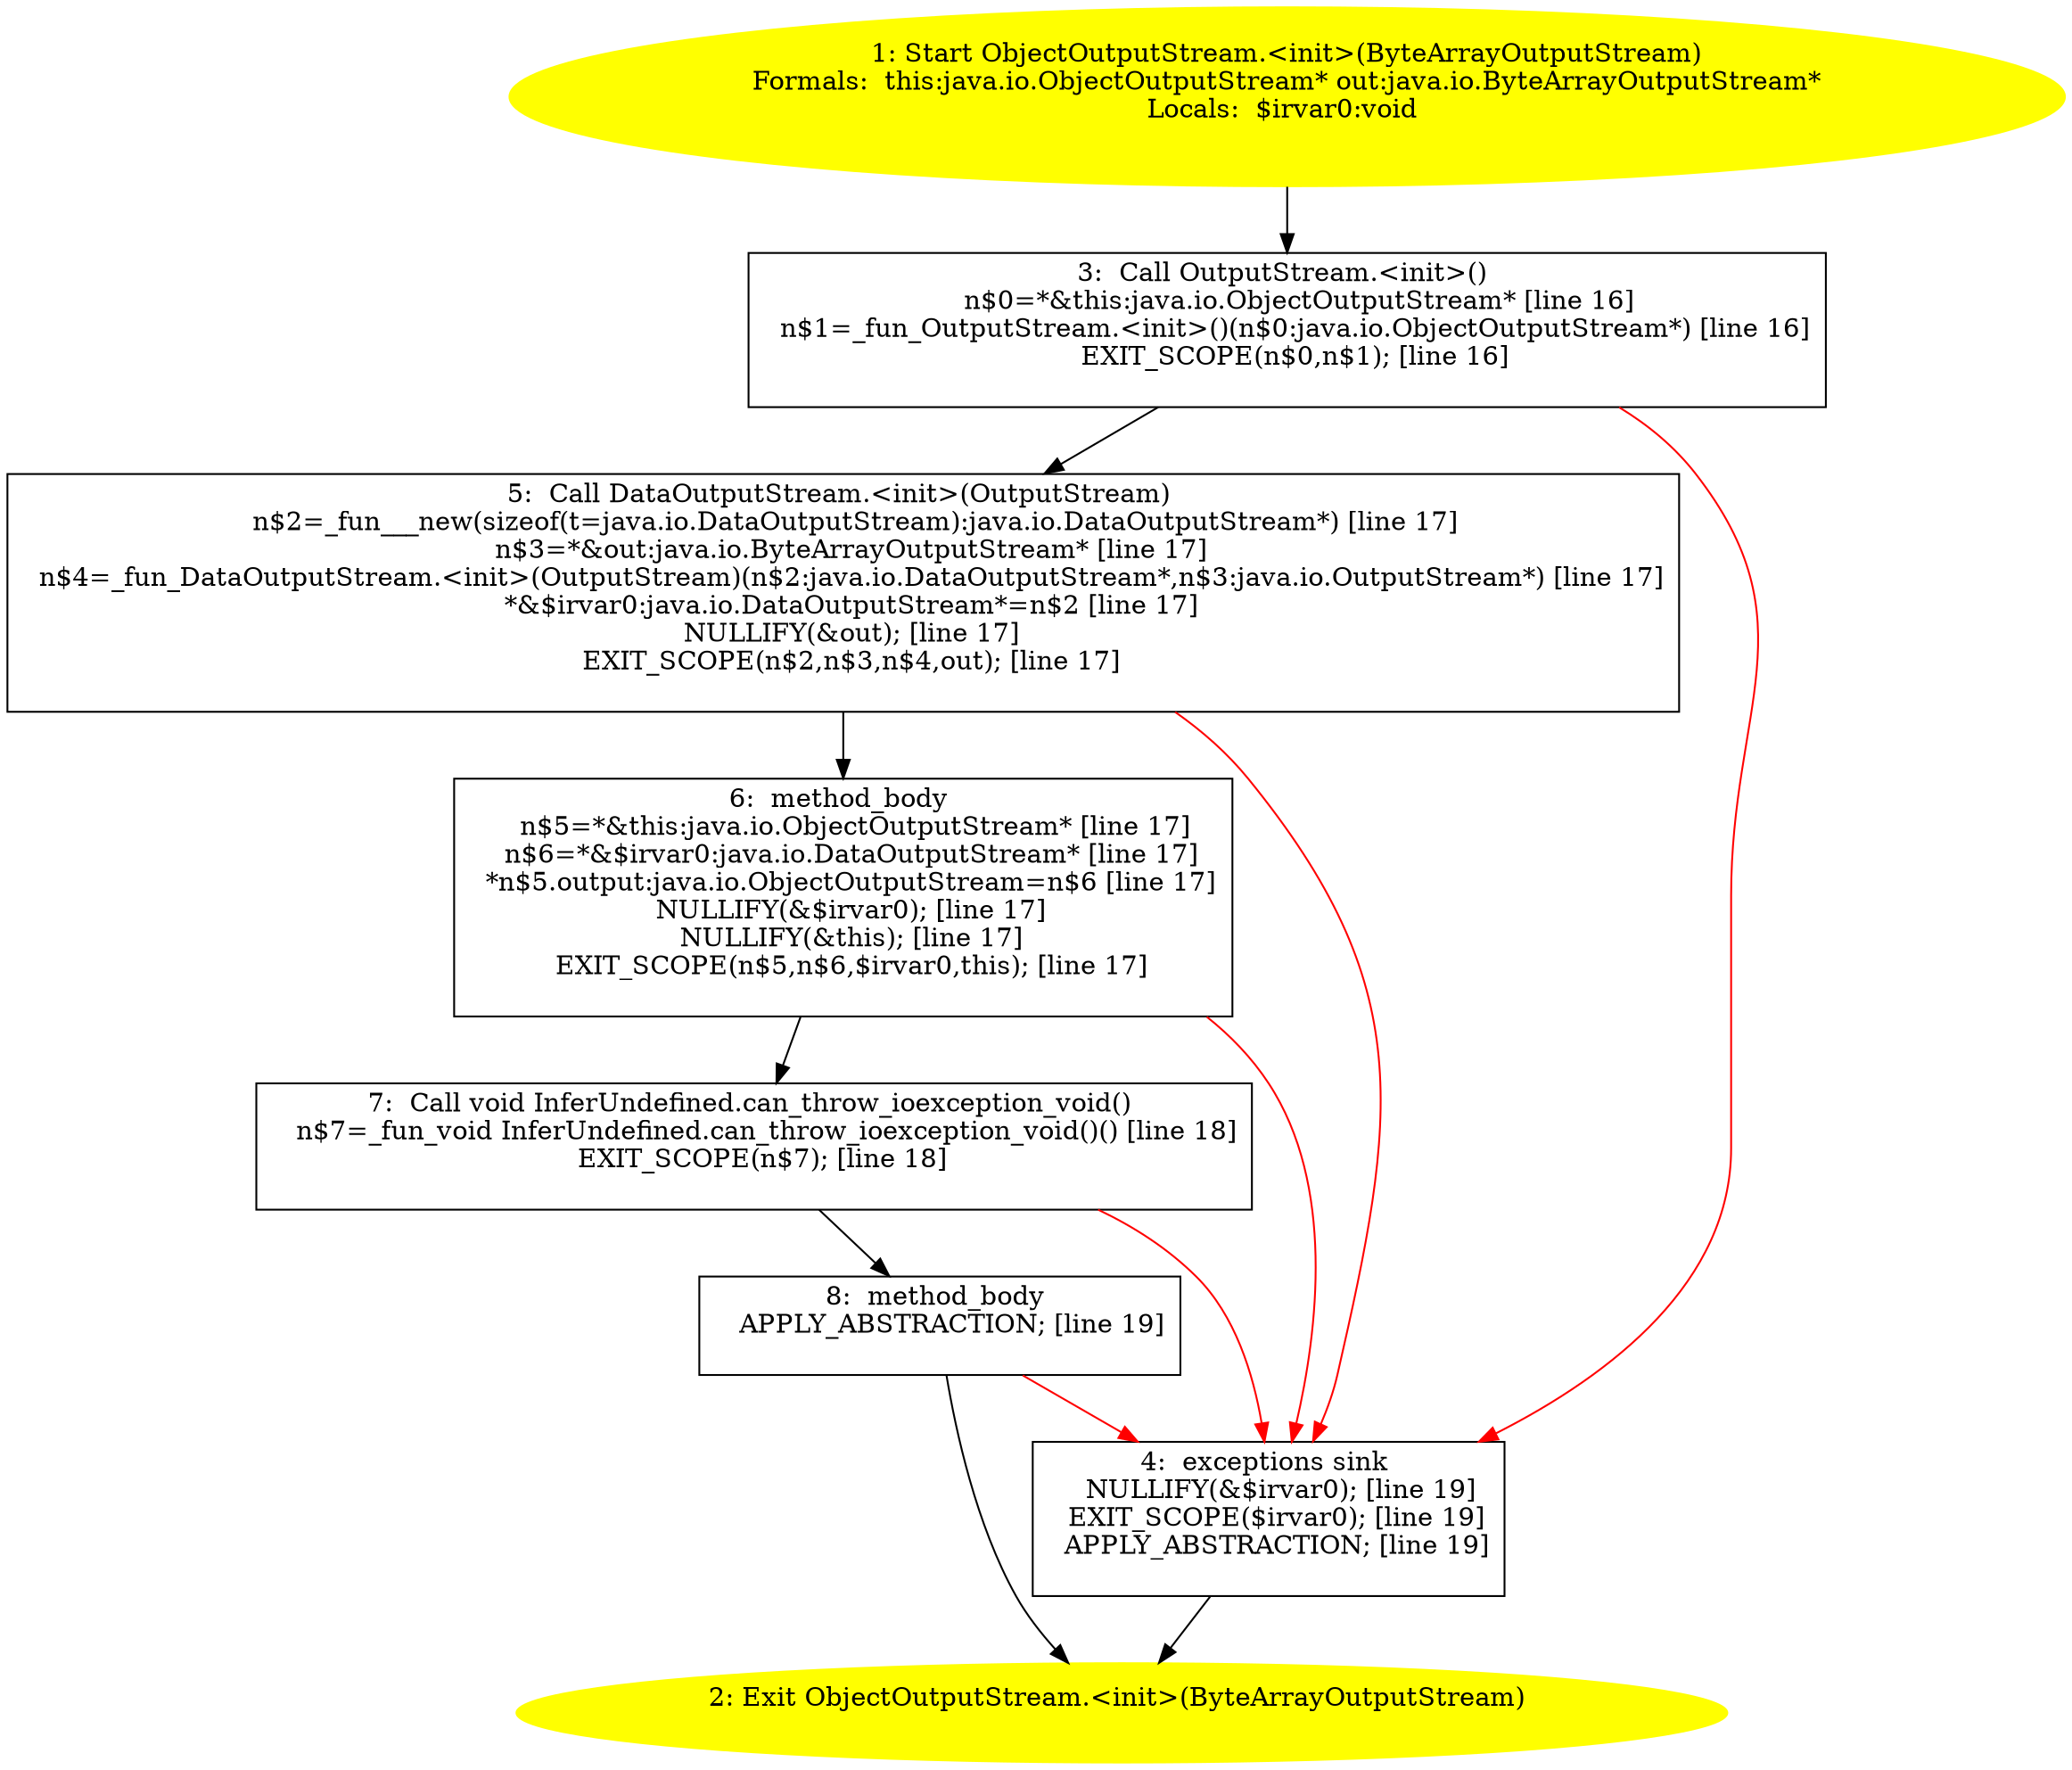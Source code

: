 /* @generated */
digraph cfg {
"java.io.ObjectOutputStream.<init>(java.io.ByteArrayOutputStream).59b79c4c8549b56ef29426becdc30c85_1" [label="1: Start ObjectOutputStream.<init>(ByteArrayOutputStream)\nFormals:  this:java.io.ObjectOutputStream* out:java.io.ByteArrayOutputStream*\nLocals:  $irvar0:void \n  " color=yellow style=filled]
	

	 "java.io.ObjectOutputStream.<init>(java.io.ByteArrayOutputStream).59b79c4c8549b56ef29426becdc30c85_1" -> "java.io.ObjectOutputStream.<init>(java.io.ByteArrayOutputStream).59b79c4c8549b56ef29426becdc30c85_3" ;
"java.io.ObjectOutputStream.<init>(java.io.ByteArrayOutputStream).59b79c4c8549b56ef29426becdc30c85_2" [label="2: Exit ObjectOutputStream.<init>(ByteArrayOutputStream) \n  " color=yellow style=filled]
	

"java.io.ObjectOutputStream.<init>(java.io.ByteArrayOutputStream).59b79c4c8549b56ef29426becdc30c85_3" [label="3:  Call OutputStream.<init>() \n   n$0=*&this:java.io.ObjectOutputStream* [line 16]\n  n$1=_fun_OutputStream.<init>()(n$0:java.io.ObjectOutputStream*) [line 16]\n  EXIT_SCOPE(n$0,n$1); [line 16]\n " shape="box"]
	

	 "java.io.ObjectOutputStream.<init>(java.io.ByteArrayOutputStream).59b79c4c8549b56ef29426becdc30c85_3" -> "java.io.ObjectOutputStream.<init>(java.io.ByteArrayOutputStream).59b79c4c8549b56ef29426becdc30c85_5" ;
	 "java.io.ObjectOutputStream.<init>(java.io.ByteArrayOutputStream).59b79c4c8549b56ef29426becdc30c85_3" -> "java.io.ObjectOutputStream.<init>(java.io.ByteArrayOutputStream).59b79c4c8549b56ef29426becdc30c85_4" [color="red" ];
"java.io.ObjectOutputStream.<init>(java.io.ByteArrayOutputStream).59b79c4c8549b56ef29426becdc30c85_4" [label="4:  exceptions sink \n   NULLIFY(&$irvar0); [line 19]\n  EXIT_SCOPE($irvar0); [line 19]\n  APPLY_ABSTRACTION; [line 19]\n " shape="box"]
	

	 "java.io.ObjectOutputStream.<init>(java.io.ByteArrayOutputStream).59b79c4c8549b56ef29426becdc30c85_4" -> "java.io.ObjectOutputStream.<init>(java.io.ByteArrayOutputStream).59b79c4c8549b56ef29426becdc30c85_2" ;
"java.io.ObjectOutputStream.<init>(java.io.ByteArrayOutputStream).59b79c4c8549b56ef29426becdc30c85_5" [label="5:  Call DataOutputStream.<init>(OutputStream) \n   n$2=_fun___new(sizeof(t=java.io.DataOutputStream):java.io.DataOutputStream*) [line 17]\n  n$3=*&out:java.io.ByteArrayOutputStream* [line 17]\n  n$4=_fun_DataOutputStream.<init>(OutputStream)(n$2:java.io.DataOutputStream*,n$3:java.io.OutputStream*) [line 17]\n  *&$irvar0:java.io.DataOutputStream*=n$2 [line 17]\n  NULLIFY(&out); [line 17]\n  EXIT_SCOPE(n$2,n$3,n$4,out); [line 17]\n " shape="box"]
	

	 "java.io.ObjectOutputStream.<init>(java.io.ByteArrayOutputStream).59b79c4c8549b56ef29426becdc30c85_5" -> "java.io.ObjectOutputStream.<init>(java.io.ByteArrayOutputStream).59b79c4c8549b56ef29426becdc30c85_6" ;
	 "java.io.ObjectOutputStream.<init>(java.io.ByteArrayOutputStream).59b79c4c8549b56ef29426becdc30c85_5" -> "java.io.ObjectOutputStream.<init>(java.io.ByteArrayOutputStream).59b79c4c8549b56ef29426becdc30c85_4" [color="red" ];
"java.io.ObjectOutputStream.<init>(java.io.ByteArrayOutputStream).59b79c4c8549b56ef29426becdc30c85_6" [label="6:  method_body \n   n$5=*&this:java.io.ObjectOutputStream* [line 17]\n  n$6=*&$irvar0:java.io.DataOutputStream* [line 17]\n  *n$5.output:java.io.ObjectOutputStream=n$6 [line 17]\n  NULLIFY(&$irvar0); [line 17]\n  NULLIFY(&this); [line 17]\n  EXIT_SCOPE(n$5,n$6,$irvar0,this); [line 17]\n " shape="box"]
	

	 "java.io.ObjectOutputStream.<init>(java.io.ByteArrayOutputStream).59b79c4c8549b56ef29426becdc30c85_6" -> "java.io.ObjectOutputStream.<init>(java.io.ByteArrayOutputStream).59b79c4c8549b56ef29426becdc30c85_7" ;
	 "java.io.ObjectOutputStream.<init>(java.io.ByteArrayOutputStream).59b79c4c8549b56ef29426becdc30c85_6" -> "java.io.ObjectOutputStream.<init>(java.io.ByteArrayOutputStream).59b79c4c8549b56ef29426becdc30c85_4" [color="red" ];
"java.io.ObjectOutputStream.<init>(java.io.ByteArrayOutputStream).59b79c4c8549b56ef29426becdc30c85_7" [label="7:  Call void InferUndefined.can_throw_ioexception_void() \n   n$7=_fun_void InferUndefined.can_throw_ioexception_void()() [line 18]\n  EXIT_SCOPE(n$7); [line 18]\n " shape="box"]
	

	 "java.io.ObjectOutputStream.<init>(java.io.ByteArrayOutputStream).59b79c4c8549b56ef29426becdc30c85_7" -> "java.io.ObjectOutputStream.<init>(java.io.ByteArrayOutputStream).59b79c4c8549b56ef29426becdc30c85_8" ;
	 "java.io.ObjectOutputStream.<init>(java.io.ByteArrayOutputStream).59b79c4c8549b56ef29426becdc30c85_7" -> "java.io.ObjectOutputStream.<init>(java.io.ByteArrayOutputStream).59b79c4c8549b56ef29426becdc30c85_4" [color="red" ];
"java.io.ObjectOutputStream.<init>(java.io.ByteArrayOutputStream).59b79c4c8549b56ef29426becdc30c85_8" [label="8:  method_body \n   APPLY_ABSTRACTION; [line 19]\n " shape="box"]
	

	 "java.io.ObjectOutputStream.<init>(java.io.ByteArrayOutputStream).59b79c4c8549b56ef29426becdc30c85_8" -> "java.io.ObjectOutputStream.<init>(java.io.ByteArrayOutputStream).59b79c4c8549b56ef29426becdc30c85_2" ;
	 "java.io.ObjectOutputStream.<init>(java.io.ByteArrayOutputStream).59b79c4c8549b56ef29426becdc30c85_8" -> "java.io.ObjectOutputStream.<init>(java.io.ByteArrayOutputStream).59b79c4c8549b56ef29426becdc30c85_4" [color="red" ];
}
